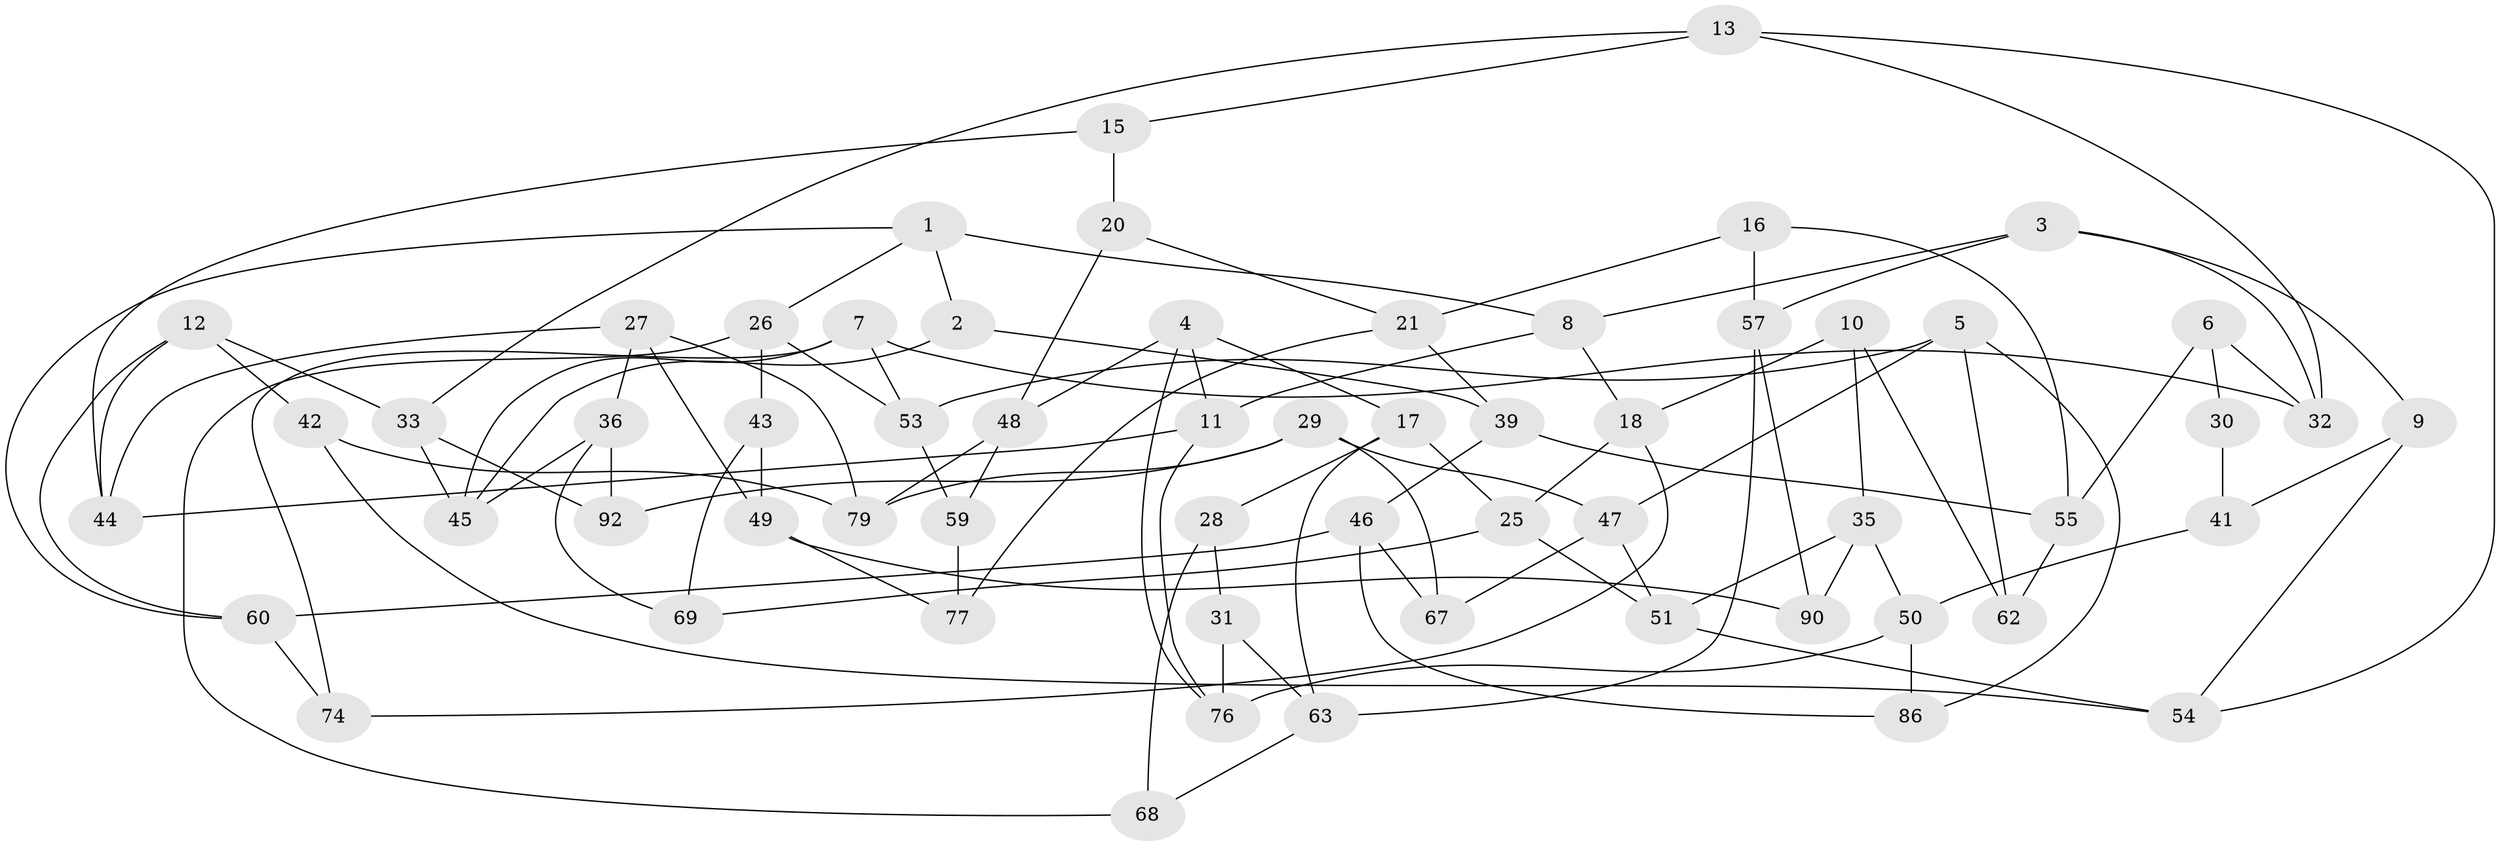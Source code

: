 // original degree distribution, {3: 1.0}
// Generated by graph-tools (version 1.1) at 2025/39/02/21/25 10:39:00]
// undirected, 60 vertices, 108 edges
graph export_dot {
graph [start="1"]
  node [color=gray90,style=filled];
  1 [super="+94"];
  2;
  3 [super="+19"];
  4 [super="+72"];
  5 [super="+91"];
  6 [super="+14"];
  7 [super="+98"];
  8 [super="+24"];
  9;
  10;
  11 [super="+23"];
  12 [super="+34"];
  13 [super="+38"];
  15;
  16;
  17 [super="+22"];
  18 [super="+66"];
  20;
  21 [super="+56"];
  25 [super="+64"];
  26 [super="+70"];
  27 [super="+83"];
  28;
  29 [super="+65"];
  30 [super="+40"];
  31;
  32 [super="+99"];
  33 [super="+88"];
  35 [super="+52"];
  36 [super="+37"];
  39 [super="+82"];
  41 [super="+95"];
  42;
  43;
  44 [super="+75"];
  45 [super="+93"];
  46 [super="+80"];
  47 [super="+61"];
  48 [super="+73"];
  49 [super="+71"];
  50 [super="+96"];
  51 [super="+85"];
  53 [super="+58"];
  54 [super="+97"];
  55 [super="+81"];
  57 [super="+87"];
  59;
  60 [super="+84"];
  62;
  63 [super="+100"];
  67;
  68;
  69;
  74;
  76 [super="+78"];
  77;
  79 [super="+89"];
  86;
  90;
  92;
  1 -- 60;
  1 -- 26;
  1 -- 8;
  1 -- 2;
  2 -- 39;
  2 -- 45;
  3 -- 57;
  3 -- 9;
  3 -- 32;
  3 -- 8;
  4 -- 11;
  4 -- 76;
  4 -- 48;
  4 -- 17;
  5 -- 62;
  5 -- 53;
  5 -- 86;
  5 -- 47;
  6 -- 55;
  6 -- 32;
  6 -- 30 [weight=2];
  7 -- 74;
  7 -- 53;
  7 -- 32;
  7 -- 45;
  8 -- 11;
  8 -- 18;
  9 -- 54;
  9 -- 41;
  10 -- 35;
  10 -- 62;
  10 -- 18;
  11 -- 76;
  11 -- 44;
  12 -- 44;
  12 -- 33;
  12 -- 42;
  12 -- 60;
  13 -- 33;
  13 -- 54;
  13 -- 32;
  13 -- 15;
  15 -- 20;
  15 -- 44;
  16 -- 21;
  16 -- 55;
  16 -- 57;
  17 -- 28;
  17 -- 63;
  17 -- 25;
  18 -- 74;
  18 -- 25;
  20 -- 21;
  20 -- 48;
  21 -- 77;
  21 -- 39;
  25 -- 69;
  25 -- 51;
  26 -- 43;
  26 -- 68;
  26 -- 53;
  27 -- 79;
  27 -- 49;
  27 -- 44;
  27 -- 36;
  28 -- 31;
  28 -- 68;
  29 -- 67;
  29 -- 47;
  29 -- 92;
  29 -- 79;
  30 -- 41 [weight=2];
  31 -- 76;
  31 -- 63;
  33 -- 45;
  33 -- 92;
  35 -- 51;
  35 -- 50;
  35 -- 90;
  36 -- 69;
  36 -- 45;
  36 -- 92;
  39 -- 46;
  39 -- 55;
  41 -- 50;
  42 -- 79;
  42 -- 54;
  43 -- 69;
  43 -- 49;
  46 -- 67;
  46 -- 60;
  46 -- 86;
  47 -- 67;
  47 -- 51;
  48 -- 59;
  48 -- 79;
  49 -- 90;
  49 -- 77;
  50 -- 76;
  50 -- 86;
  51 -- 54;
  53 -- 59;
  55 -- 62;
  57 -- 63;
  57 -- 90;
  59 -- 77;
  60 -- 74;
  63 -- 68;
}
